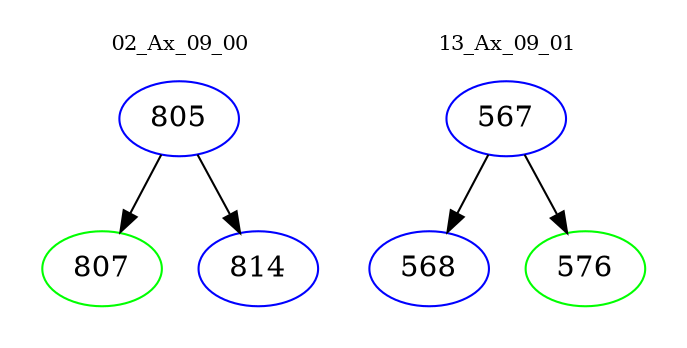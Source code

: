 digraph{
subgraph cluster_0 {
color = white
label = "02_Ax_09_00";
fontsize=10;
T0_805 [label="805", color="blue"]
T0_805 -> T0_807 [color="black"]
T0_807 [label="807", color="green"]
T0_805 -> T0_814 [color="black"]
T0_814 [label="814", color="blue"]
}
subgraph cluster_1 {
color = white
label = "13_Ax_09_01";
fontsize=10;
T1_567 [label="567", color="blue"]
T1_567 -> T1_568 [color="black"]
T1_568 [label="568", color="blue"]
T1_567 -> T1_576 [color="black"]
T1_576 [label="576", color="green"]
}
}
